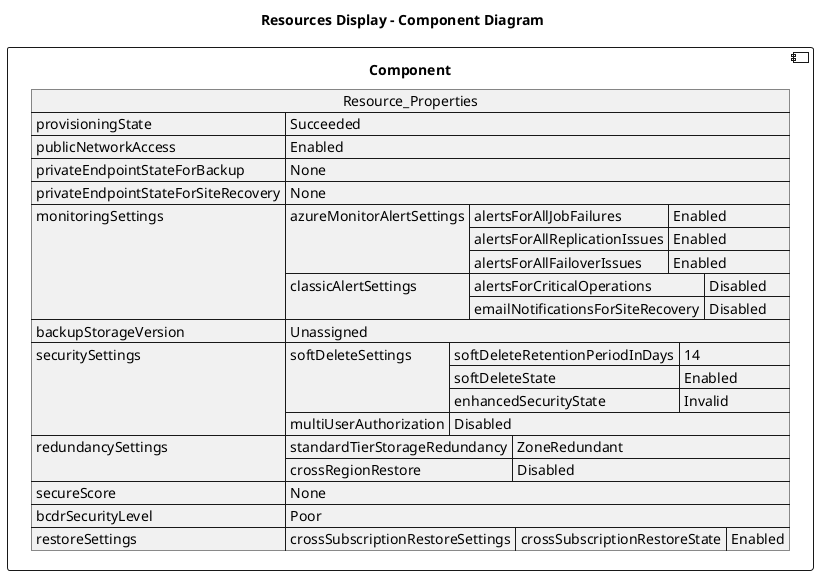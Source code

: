 @startuml

title Resources Display - Component Diagram

component Component {

json  Resource_Properties {
  "provisioningState": "Succeeded",
  "publicNetworkAccess": "Enabled",
  "privateEndpointStateForBackup": "None",
  "privateEndpointStateForSiteRecovery": "None",
  "monitoringSettings": {
    "azureMonitorAlertSettings": {
      "alertsForAllJobFailures": "Enabled",
      "alertsForAllReplicationIssues": "Enabled",
      "alertsForAllFailoverIssues": "Enabled"
    },
    "classicAlertSettings": {
      "alertsForCriticalOperations": "Disabled",
      "emailNotificationsForSiteRecovery": "Disabled"
    }
  },
  "backupStorageVersion": "Unassigned",
  "securitySettings": {
    "softDeleteSettings": {
      "softDeleteRetentionPeriodInDays": 14,
      "softDeleteState": "Enabled",
      "enhancedSecurityState": "Invalid"
    },
    "multiUserAuthorization": "Disabled"
  },
  "redundancySettings": {
    "standardTierStorageRedundancy": "ZoneRedundant",
    "crossRegionRestore": "Disabled"
  },
  "secureScore": "None",
  "bcdrSecurityLevel": "Poor",
  "restoreSettings": {
    "crossSubscriptionRestoreSettings": {
      "crossSubscriptionRestoreState": "Enabled"
    }
  }
}
}
@enduml
